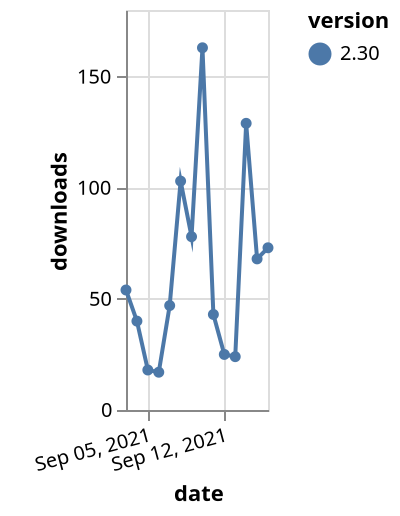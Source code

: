 {"$schema": "https://vega.github.io/schema/vega-lite/v5.json", "description": "A simple bar chart with embedded data.", "data": {"values": [{"date": "2021-09-03", "total": 79817, "delta": 54, "version": "2.30"}, {"date": "2021-09-04", "total": 79857, "delta": 40, "version": "2.30"}, {"date": "2021-09-05", "total": 79875, "delta": 18, "version": "2.30"}, {"date": "2021-09-06", "total": 79892, "delta": 17, "version": "2.30"}, {"date": "2021-09-07", "total": 79939, "delta": 47, "version": "2.30"}, {"date": "2021-09-08", "total": 80042, "delta": 103, "version": "2.30"}, {"date": "2021-09-09", "total": 80120, "delta": 78, "version": "2.30"}, {"date": "2021-09-10", "total": 80283, "delta": 163, "version": "2.30"}, {"date": "2021-09-11", "total": 80326, "delta": 43, "version": "2.30"}, {"date": "2021-09-12", "total": 80351, "delta": 25, "version": "2.30"}, {"date": "2021-09-13", "total": 80375, "delta": 24, "version": "2.30"}, {"date": "2021-09-14", "total": 80504, "delta": 129, "version": "2.30"}, {"date": "2021-09-15", "total": 80572, "delta": 68, "version": "2.30"}, {"date": "2021-09-16", "total": 80645, "delta": 73, "version": "2.30"}]}, "width": "container", "mark": {"type": "line", "point": {"filled": true}}, "encoding": {"x": {"field": "date", "type": "temporal", "timeUnit": "yearmonthdate", "title": "date", "axis": {"labelAngle": -15}}, "y": {"field": "delta", "type": "quantitative", "title": "downloads"}, "color": {"field": "version", "type": "nominal"}, "tooltip": {"field": "delta"}}}